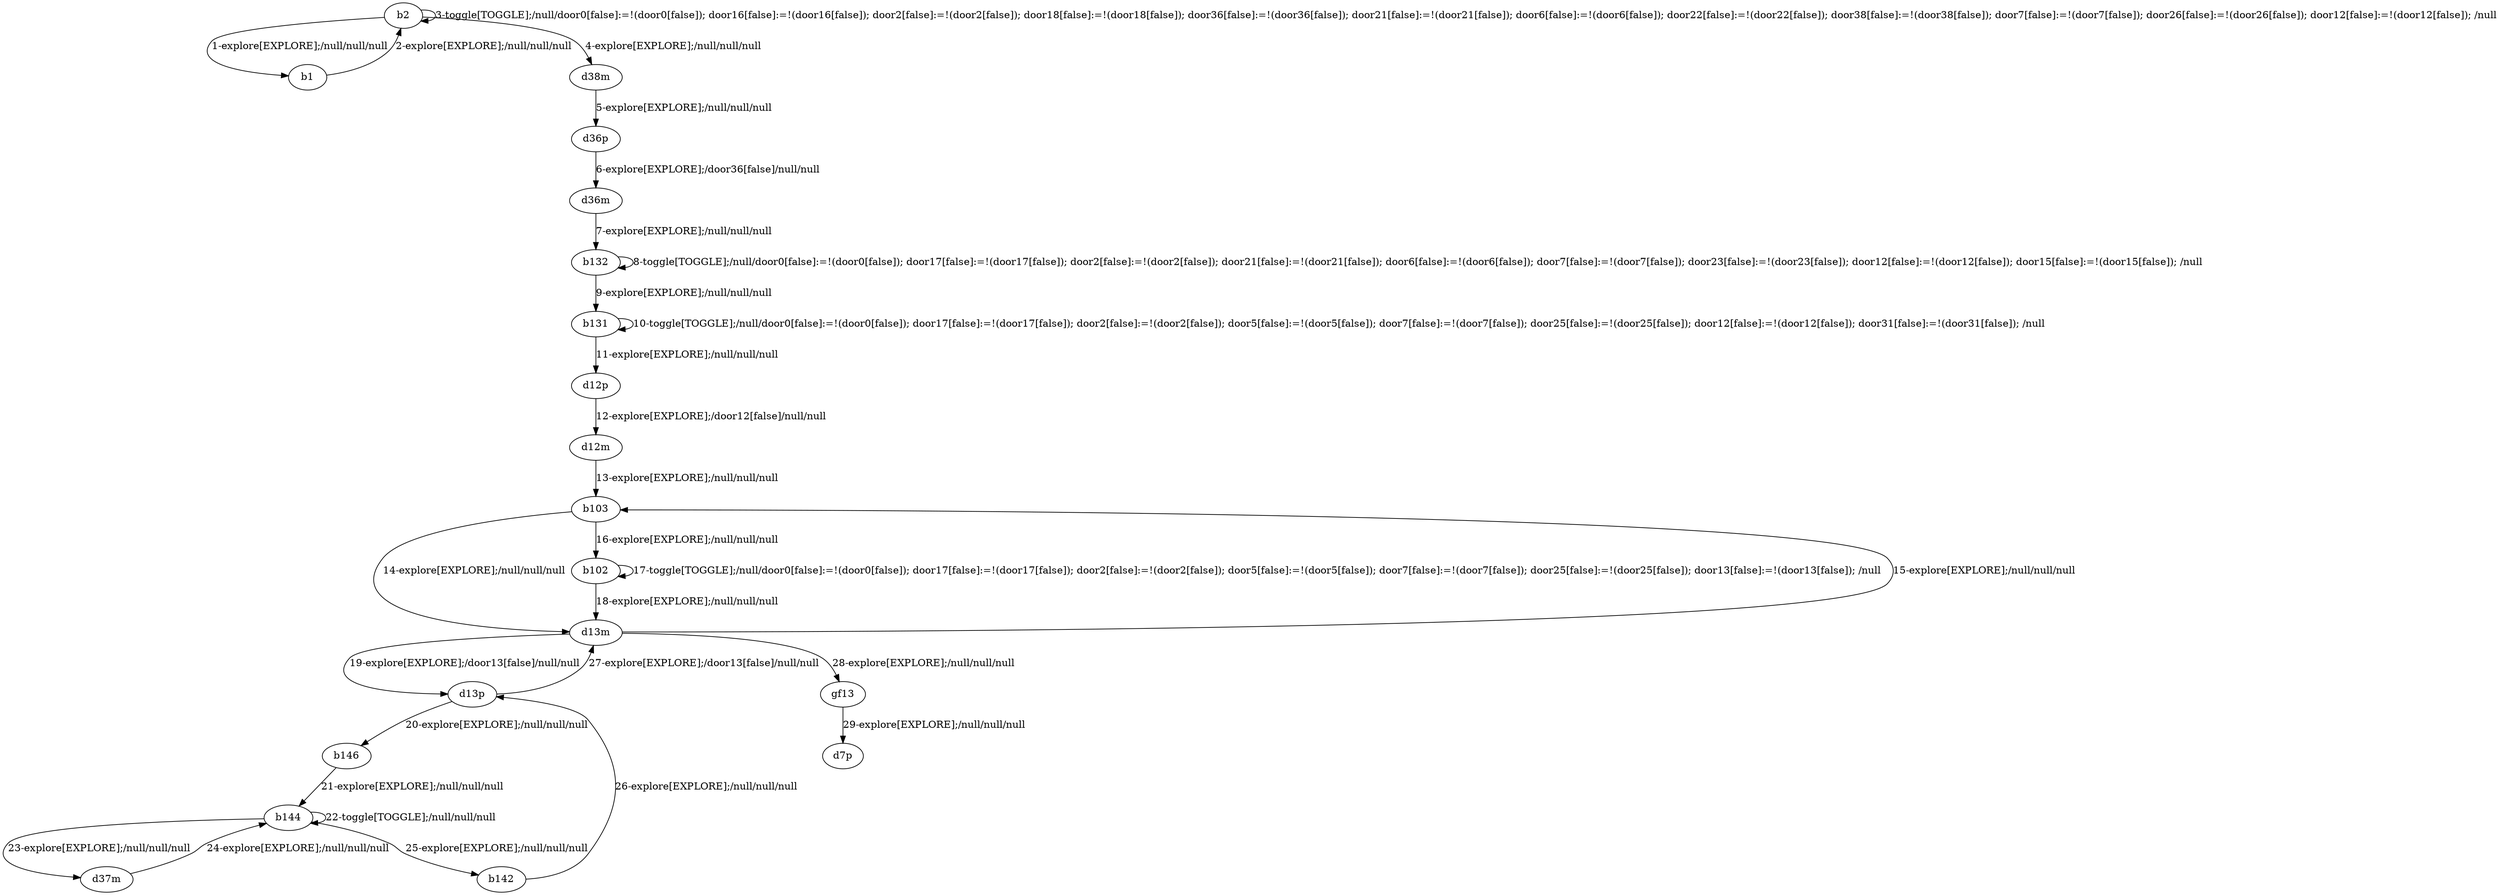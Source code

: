 # Total number of goals covered by this test: 1
# b144 --> b144

digraph g {
"b2" -> "b1" [label = "1-explore[EXPLORE];/null/null/null"];
"b1" -> "b2" [label = "2-explore[EXPLORE];/null/null/null"];
"b2" -> "b2" [label = "3-toggle[TOGGLE];/null/door0[false]:=!(door0[false]); door16[false]:=!(door16[false]); door2[false]:=!(door2[false]); door18[false]:=!(door18[false]); door36[false]:=!(door36[false]); door21[false]:=!(door21[false]); door6[false]:=!(door6[false]); door22[false]:=!(door22[false]); door38[false]:=!(door38[false]); door7[false]:=!(door7[false]); door26[false]:=!(door26[false]); door12[false]:=!(door12[false]); /null"];
"b2" -> "d38m" [label = "4-explore[EXPLORE];/null/null/null"];
"d38m" -> "d36p" [label = "5-explore[EXPLORE];/null/null/null"];
"d36p" -> "d36m" [label = "6-explore[EXPLORE];/door36[false]/null/null"];
"d36m" -> "b132" [label = "7-explore[EXPLORE];/null/null/null"];
"b132" -> "b132" [label = "8-toggle[TOGGLE];/null/door0[false]:=!(door0[false]); door17[false]:=!(door17[false]); door2[false]:=!(door2[false]); door21[false]:=!(door21[false]); door6[false]:=!(door6[false]); door7[false]:=!(door7[false]); door23[false]:=!(door23[false]); door12[false]:=!(door12[false]); door15[false]:=!(door15[false]); /null"];
"b132" -> "b131" [label = "9-explore[EXPLORE];/null/null/null"];
"b131" -> "b131" [label = "10-toggle[TOGGLE];/null/door0[false]:=!(door0[false]); door17[false]:=!(door17[false]); door2[false]:=!(door2[false]); door5[false]:=!(door5[false]); door7[false]:=!(door7[false]); door25[false]:=!(door25[false]); door12[false]:=!(door12[false]); door31[false]:=!(door31[false]); /null"];
"b131" -> "d12p" [label = "11-explore[EXPLORE];/null/null/null"];
"d12p" -> "d12m" [label = "12-explore[EXPLORE];/door12[false]/null/null"];
"d12m" -> "b103" [label = "13-explore[EXPLORE];/null/null/null"];
"b103" -> "d13m" [label = "14-explore[EXPLORE];/null/null/null"];
"d13m" -> "b103" [label = "15-explore[EXPLORE];/null/null/null"];
"b103" -> "b102" [label = "16-explore[EXPLORE];/null/null/null"];
"b102" -> "b102" [label = "17-toggle[TOGGLE];/null/door0[false]:=!(door0[false]); door17[false]:=!(door17[false]); door2[false]:=!(door2[false]); door5[false]:=!(door5[false]); door7[false]:=!(door7[false]); door25[false]:=!(door25[false]); door13[false]:=!(door13[false]); /null"];
"b102" -> "d13m" [label = "18-explore[EXPLORE];/null/null/null"];
"d13m" -> "d13p" [label = "19-explore[EXPLORE];/door13[false]/null/null"];
"d13p" -> "b146" [label = "20-explore[EXPLORE];/null/null/null"];
"b146" -> "b144" [label = "21-explore[EXPLORE];/null/null/null"];
"b144" -> "b144" [label = "22-toggle[TOGGLE];/null/null/null"];
"b144" -> "d37m" [label = "23-explore[EXPLORE];/null/null/null"];
"d37m" -> "b144" [label = "24-explore[EXPLORE];/null/null/null"];
"b144" -> "b142" [label = "25-explore[EXPLORE];/null/null/null"];
"b142" -> "d13p" [label = "26-explore[EXPLORE];/null/null/null"];
"d13p" -> "d13m" [label = "27-explore[EXPLORE];/door13[false]/null/null"];
"d13m" -> "gf13" [label = "28-explore[EXPLORE];/null/null/null"];
"gf13" -> "d7p" [label = "29-explore[EXPLORE];/null/null/null"];
}